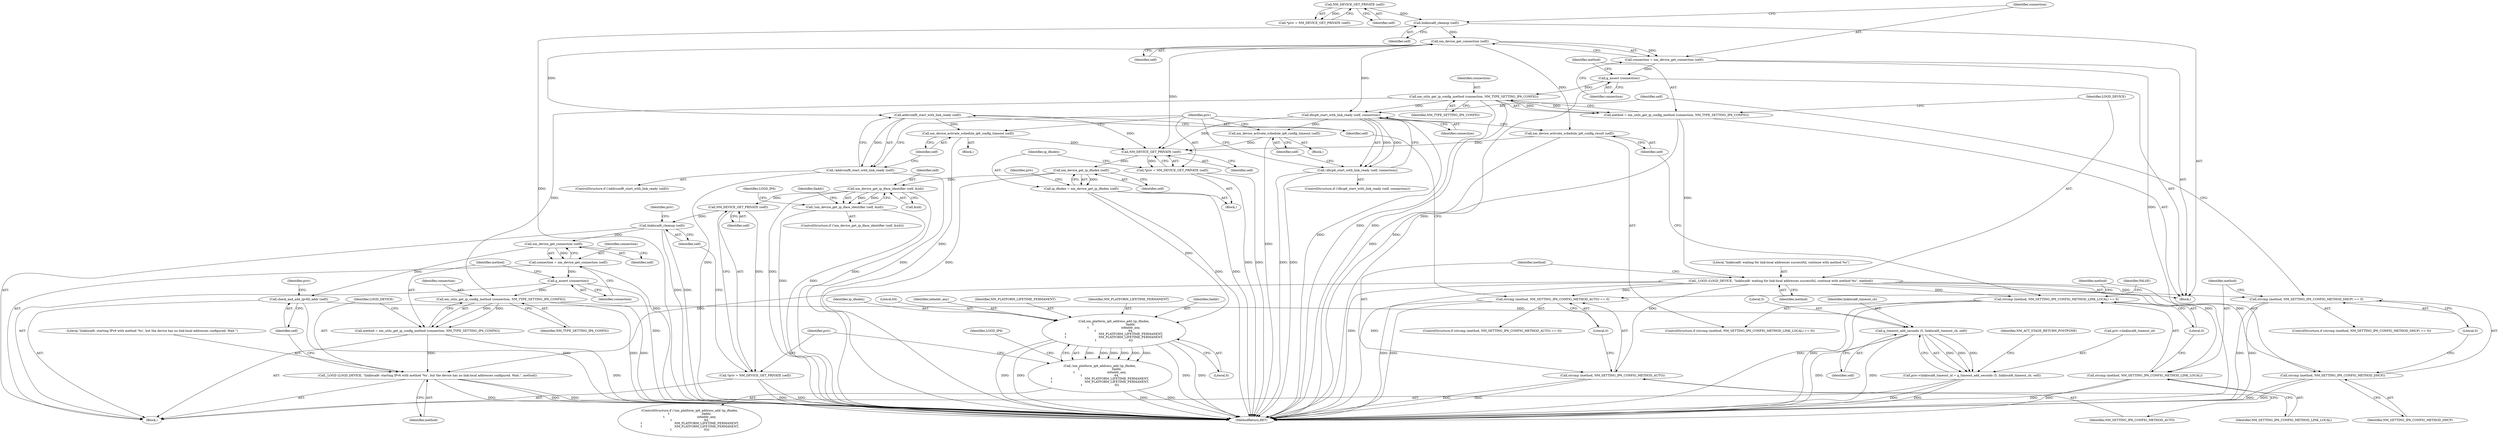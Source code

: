 digraph "0_NetworkManager_d5fc88e573fa58b93034b04d35a2454f5d28cad9@API" {
"1006837" [label="(Call,nm_device_get_connection (self))"];
"1006833" [label="(Call,linklocal6_cleanup (self))"];
"1006819" [label="(Call,NM_DEVICE_GET_PRIVATE (self))"];
"1006835" [label="(Call,connection = nm_device_get_connection (self))"];
"1006839" [label="(Call,g_assert (connection))"];
"1006843" [label="(Call,nm_utils_get_ip_config_method (connection, NM_TYPE_SETTING_IP6_CONFIG))"];
"1006841" [label="(Call,method = nm_utils_get_ip_config_method (connection, NM_TYPE_SETTING_IP6_CONFIG))"];
"1006846" [label="(Call,_LOGD (LOGD_DEVICE, \"linklocal6: waiting for link-local addresses successful, continue with method %s\", method))"];
"1006851" [label="(Call,strcmp (method, NM_SETTING_IP6_CONFIG_METHOD_AUTO) == 0)"];
"1006852" [label="(Call,strcmp (method, NM_SETTING_IP6_CONFIG_METHOD_AUTO))"];
"1006866" [label="(Call,strcmp (method, NM_SETTING_IP6_CONFIG_METHOD_DHCP) == 0)"];
"1006867" [label="(Call,strcmp (method, NM_SETTING_IP6_CONFIG_METHOD_DHCP))"];
"1006882" [label="(Call,strcmp (method, NM_SETTING_IP6_CONFIG_METHOD_LINK_LOCAL) == 0)"];
"1006883" [label="(Call,strcmp (method, NM_SETTING_IP6_CONFIG_METHOD_LINK_LOCAL))"];
"1007034" [label="(Call,_LOGD (LOGD_DEVICE, \"linklocal6: starting IPv6 with method '%s', but the device has no link-local addresses configured. Wait.\", method))"];
"1006874" [label="(Call,dhcp6_start_with_link_ready (self, connection))"];
"1006873" [label="(Call,!dhcp6_start_with_link_ready (self, connection))"];
"1006878" [label="(Call,nm_device_activate_schedule_ip6_config_timeout (self))"];
"1006896" [label="(Call,NM_DEVICE_GET_PRIVATE (self))"];
"1006894" [label="(Call,*priv = NM_DEVICE_GET_PRIVATE (self))"];
"1006901" [label="(Call,nm_device_get_ip_ifindex (self))"];
"1006899" [label="(Call,ip_ifindex = nm_device_get_ip_ifindex (self))"];
"1006989" [label="(Call,nm_platform_ip6_address_add (ip_ifindex,\n\t                                  lladdr,\n\t                                  in6addr_any,\n\t                                  64,\n\t                                  NM_PLATFORM_LIFETIME_PERMANENT,\n\t                                  NM_PLATFORM_LIFETIME_PERMANENT,\n\t                                  0))"];
"1006988" [label="(Call,!nm_platform_ip6_address_add (ip_ifindex,\n\t                                  lladdr,\n\t                                  in6addr_any,\n\t                                  64,\n\t                                  NM_PLATFORM_LIFETIME_PERMANENT,\n\t                                  NM_PLATFORM_LIFETIME_PERMANENT,\n\t                                  0))"];
"1006953" [label="(Call,nm_device_get_ip_iface_identifier (self, &iid))"];
"1006952" [label="(Call,!nm_device_get_ip_iface_identifier (self, &iid))"];
"1007009" [label="(Call,NM_DEVICE_GET_PRIVATE (self))"];
"1007007" [label="(Call,*priv = NM_DEVICE_GET_PRIVATE (self))"];
"1007013" [label="(Call,linklocal6_cleanup (self))"];
"1007025" [label="(Call,nm_device_get_connection (self))"];
"1007023" [label="(Call,connection = nm_device_get_connection (self))"];
"1007027" [label="(Call,g_assert (connection))"];
"1007031" [label="(Call,nm_utils_get_ip_config_method (connection, NM_TYPE_SETTING_IP6_CONFIG))"];
"1007029" [label="(Call,method = nm_utils_get_ip_config_method (connection, NM_TYPE_SETTING_IP6_CONFIG))"];
"1007038" [label="(Call,check_and_add_ipv6ll_addr (self))"];
"1007044" [label="(Call,g_timeout_add_seconds (5, linklocal6_timeout_cb, self))"];
"1007040" [label="(Call,priv->linklocal6_timeout_id = g_timeout_add_seconds (5, linklocal6_timeout_cb, self))"];
"1006859" [label="(Call,addrconf6_start_with_link_ready (self))"];
"1006858" [label="(Call,!addrconf6_start_with_link_ready (self))"];
"1006862" [label="(Call,nm_device_activate_schedule_ip6_config_timeout (self))"];
"1006887" [label="(Call,nm_device_activate_schedule_ip6_config_result (self))"];
"1006844" [label="(Identifier,connection)"];
"1006888" [label="(Identifier,self)"];
"1007049" [label="(Identifier,NM_ACT_STAGE_RETURN_POSTPONE)"];
"1006835" [label="(Call,connection = nm_device_get_connection (self))"];
"1007013" [label="(Call,linklocal6_cleanup (self))"];
"1007026" [label="(Identifier,self)"];
"1006875" [label="(Identifier,self)"];
"1006850" [label="(ControlStructure,if (strcmp (method, NM_SETTING_IP6_CONFIG_METHOD_AUTO) == 0))"];
"1006987" [label="(ControlStructure,if (!nm_platform_ip6_address_add (ip_ifindex,\n\t                                  lladdr,\n\t                                  in6addr_any,\n\t                                  64,\n\t                                  NM_PLATFORM_LIFETIME_PERMANENT,\n\t                                  NM_PLATFORM_LIFETIME_PERMANENT,\n\t                                  0)))"];
"1007014" [label="(Identifier,self)"];
"1006953" [label="(Call,nm_device_get_ip_iface_identifier (self, &iid))"];
"1006992" [label="(Identifier,in6addr_any)"];
"1007037" [label="(Identifier,method)"];
"1006866" [label="(Call,strcmp (method, NM_SETTING_IP6_CONFIG_METHOD_DHCP) == 0)"];
"1006988" [label="(Call,!nm_platform_ip6_address_add (ip_ifindex,\n\t                                  lladdr,\n\t                                  in6addr_any,\n\t                                  64,\n\t                                  NM_PLATFORM_LIFETIME_PERMANENT,\n\t                                  NM_PLATFORM_LIFETIME_PERMANENT,\n\t                                  0))"];
"1006894" [label="(Call,*priv = NM_DEVICE_GET_PRIVATE (self))"];
"1006891" [label="(Identifier,FALSE)"];
"1007035" [label="(Identifier,LOGD_DEVICE)"];
"1006878" [label="(Call,nm_device_activate_schedule_ip6_config_timeout (self))"];
"1006884" [label="(Identifier,method)"];
"1006999" [label="(Identifier,LOGD_IP6)"];
"1006842" [label="(Identifier,method)"];
"1006964" [label="(Identifier,lladdr)"];
"1007047" [label="(Identifier,self)"];
"1007033" [label="(Identifier,NM_TYPE_SETTING_IP6_CONFIG)"];
"1006863" [label="(Identifier,self)"];
"1006833" [label="(Call,linklocal6_cleanup (self))"];
"1006995" [label="(Identifier,NM_PLATFORM_LIFETIME_PERMANENT)"];
"1007041" [label="(Call,priv->linklocal6_timeout_id)"];
"1006837" [label="(Call,nm_device_get_connection (self))"];
"1007028" [label="(Identifier,connection)"];
"1006862" [label="(Call,nm_device_activate_schedule_ip6_config_timeout (self))"];
"1006896" [label="(Call,NM_DEVICE_GET_PRIVATE (self))"];
"1006846" [label="(Call,_LOGD (LOGD_DEVICE, \"linklocal6: waiting for link-local addresses successful, continue with method %s\", method))"];
"1007024" [label="(Identifier,connection)"];
"1006865" [label="(ControlStructure,if (strcmp (method, NM_SETTING_IP6_CONFIG_METHOD_DHCP) == 0))"];
"1006901" [label="(Call,nm_device_get_ip_ifindex (self))"];
"1007029" [label="(Call,method = nm_utils_get_ip_config_method (connection, NM_TYPE_SETTING_IP6_CONFIG))"];
"1006959" [label="(Identifier,LOGD_IP6)"];
"1006853" [label="(Identifier,method)"];
"1006996" [label="(Literal,0)"];
"1006839" [label="(Call,g_assert (connection))"];
"1007045" [label="(Literal,5)"];
"1006858" [label="(Call,!addrconf6_start_with_link_ready (self))"];
"1006817" [label="(Call,*priv = NM_DEVICE_GET_PRIVATE (self))"];
"1006951" [label="(ControlStructure,if (!nm_device_get_ip_iface_identifier (self, &iid)))"];
"1007034" [label="(Call,_LOGD (LOGD_DEVICE, \"linklocal6: starting IPv6 with method '%s', but the device has no link-local addresses configured. Wait.\", method))"];
"1007031" [label="(Call,nm_utils_get_ip_config_method (connection, NM_TYPE_SETTING_IP6_CONFIG))"];
"1007025" [label="(Call,nm_device_get_connection (self))"];
"1007007" [label="(Call,*priv = NM_DEVICE_GET_PRIVATE (self))"];
"1006892" [label="(Block,)"];
"1006868" [label="(Identifier,method)"];
"1006854" [label="(Identifier,NM_SETTING_IP6_CONFIG_METHOD_AUTO)"];
"1007040" [label="(Call,priv->linklocal6_timeout_id = g_timeout_add_seconds (5, linklocal6_timeout_cb, self))"];
"1006848" [label="(Literal,\"linklocal6: waiting for link-local addresses successful, continue with method %s\")"];
"1006879" [label="(Identifier,self)"];
"1006857" [label="(ControlStructure,if (!addrconf6_start_with_link_ready (self)))"];
"1006820" [label="(Identifier,self)"];
"1006861" [label="(Block,)"];
"1007030" [label="(Identifier,method)"];
"1007009" [label="(Call,NM_DEVICE_GET_PRIVATE (self))"];
"1006860" [label="(Identifier,self)"];
"1006872" [label="(ControlStructure,if (!dhcp6_start_with_link_ready (self, connection)))"];
"1007023" [label="(Call,connection = nm_device_get_connection (self))"];
"1006886" [label="(Literal,0)"];
"1007005" [label="(Block,)"];
"1006902" [label="(Identifier,self)"];
"1007018" [label="(Identifier,priv)"];
"1006994" [label="(Identifier,NM_PLATFORM_LIFETIME_PERMANENT)"];
"1006834" [label="(Identifier,self)"];
"1006851" [label="(Call,strcmp (method, NM_SETTING_IP6_CONFIG_METHOD_AUTO) == 0)"];
"1006815" [label="(Block,)"];
"1006910" [label="(Identifier,priv)"];
"1006867" [label="(Call,strcmp (method, NM_SETTING_IP6_CONFIG_METHOD_DHCP))"];
"1007036" [label="(Literal,\"linklocal6: starting IPv6 with method '%s', but the device has no link-local addresses configured. Wait.\")"];
"1007039" [label="(Identifier,self)"];
"1006991" [label="(Identifier,lladdr)"];
"1006876" [label="(Identifier,connection)"];
"1006869" [label="(Identifier,NM_SETTING_IP6_CONFIG_METHOD_DHCP)"];
"1006877" [label="(Block,)"];
"1006843" [label="(Call,nm_utils_get_ip_config_method (connection, NM_TYPE_SETTING_IP6_CONFIG))"];
"1006885" [label="(Identifier,NM_SETTING_IP6_CONFIG_METHOD_LINK_LOCAL)"];
"1007046" [label="(Identifier,linklocal6_timeout_cb)"];
"1007008" [label="(Identifier,priv)"];
"1007044" [label="(Call,g_timeout_add_seconds (5, linklocal6_timeout_cb, self))"];
"1006874" [label="(Call,dhcp6_start_with_link_ready (self, connection))"];
"1006952" [label="(Call,!nm_device_get_ip_iface_identifier (self, &iid))"];
"1006955" [label="(Call,&iid)"];
"1006897" [label="(Identifier,self)"];
"1007027" [label="(Call,g_assert (connection))"];
"1006887" [label="(Call,nm_device_activate_schedule_ip6_config_result (self))"];
"1006855" [label="(Literal,0)"];
"1006859" [label="(Call,addrconf6_start_with_link_ready (self))"];
"1006990" [label="(Identifier,ip_ifindex)"];
"1007368" [label="(MethodReturn,RET)"];
"1006819" [label="(Call,NM_DEVICE_GET_PRIVATE (self))"];
"1006881" [label="(ControlStructure,if (strcmp (method, NM_SETTING_IP6_CONFIG_METHOD_LINK_LOCAL) == 0))"];
"1006989" [label="(Call,nm_platform_ip6_address_add (ip_ifindex,\n\t                                  lladdr,\n\t                                  in6addr_any,\n\t                                  64,\n\t                                  NM_PLATFORM_LIFETIME_PERMANENT,\n\t                                  NM_PLATFORM_LIFETIME_PERMANENT,\n\t                                  0))"];
"1006847" [label="(Identifier,LOGD_DEVICE)"];
"1006836" [label="(Identifier,connection)"];
"1007038" [label="(Call,check_and_add_ipv6ll_addr (self))"];
"1006900" [label="(Identifier,ip_ifindex)"];
"1007010" [label="(Identifier,self)"];
"1006873" [label="(Call,!dhcp6_start_with_link_ready (self, connection))"];
"1006899" [label="(Call,ip_ifindex = nm_device_get_ip_ifindex (self))"];
"1007042" [label="(Identifier,priv)"];
"1006849" [label="(Identifier,method)"];
"1006840" [label="(Identifier,connection)"];
"1006882" [label="(Call,strcmp (method, NM_SETTING_IP6_CONFIG_METHOD_LINK_LOCAL) == 0)"];
"1006845" [label="(Identifier,NM_TYPE_SETTING_IP6_CONFIG)"];
"1006852" [label="(Call,strcmp (method, NM_SETTING_IP6_CONFIG_METHOD_AUTO))"];
"1006993" [label="(Literal,64)"];
"1007032" [label="(Identifier,connection)"];
"1006838" [label="(Identifier,self)"];
"1006954" [label="(Identifier,self)"];
"1006870" [label="(Literal,0)"];
"1006895" [label="(Identifier,priv)"];
"1006841" [label="(Call,method = nm_utils_get_ip_config_method (connection, NM_TYPE_SETTING_IP6_CONFIG))"];
"1006883" [label="(Call,strcmp (method, NM_SETTING_IP6_CONFIG_METHOD_LINK_LOCAL))"];
"1006837" -> "1006835"  [label="AST: "];
"1006837" -> "1006838"  [label="CFG: "];
"1006838" -> "1006837"  [label="AST: "];
"1006835" -> "1006837"  [label="CFG: "];
"1006837" -> "1006835"  [label="DDG: "];
"1006833" -> "1006837"  [label="DDG: "];
"1006837" -> "1006859"  [label="DDG: "];
"1006837" -> "1006874"  [label="DDG: "];
"1006837" -> "1006887"  [label="DDG: "];
"1006837" -> "1006896"  [label="DDG: "];
"1006833" -> "1006815"  [label="AST: "];
"1006833" -> "1006834"  [label="CFG: "];
"1006834" -> "1006833"  [label="AST: "];
"1006836" -> "1006833"  [label="CFG: "];
"1006833" -> "1007368"  [label="DDG: "];
"1006819" -> "1006833"  [label="DDG: "];
"1006819" -> "1006817"  [label="AST: "];
"1006819" -> "1006820"  [label="CFG: "];
"1006820" -> "1006819"  [label="AST: "];
"1006817" -> "1006819"  [label="CFG: "];
"1006819" -> "1006817"  [label="DDG: "];
"1006835" -> "1006815"  [label="AST: "];
"1006836" -> "1006835"  [label="AST: "];
"1006840" -> "1006835"  [label="CFG: "];
"1006835" -> "1007368"  [label="DDG: "];
"1006835" -> "1006839"  [label="DDG: "];
"1006839" -> "1006815"  [label="AST: "];
"1006839" -> "1006840"  [label="CFG: "];
"1006840" -> "1006839"  [label="AST: "];
"1006842" -> "1006839"  [label="CFG: "];
"1006839" -> "1007368"  [label="DDG: "];
"1006839" -> "1006843"  [label="DDG: "];
"1006843" -> "1006841"  [label="AST: "];
"1006843" -> "1006845"  [label="CFG: "];
"1006844" -> "1006843"  [label="AST: "];
"1006845" -> "1006843"  [label="AST: "];
"1006841" -> "1006843"  [label="CFG: "];
"1006843" -> "1007368"  [label="DDG: "];
"1006843" -> "1007368"  [label="DDG: "];
"1006843" -> "1006841"  [label="DDG: "];
"1006843" -> "1006841"  [label="DDG: "];
"1006843" -> "1006874"  [label="DDG: "];
"1006843" -> "1007031"  [label="DDG: "];
"1006841" -> "1006815"  [label="AST: "];
"1006842" -> "1006841"  [label="AST: "];
"1006847" -> "1006841"  [label="CFG: "];
"1006841" -> "1007368"  [label="DDG: "];
"1006841" -> "1006846"  [label="DDG: "];
"1006846" -> "1006815"  [label="AST: "];
"1006846" -> "1006849"  [label="CFG: "];
"1006847" -> "1006846"  [label="AST: "];
"1006848" -> "1006846"  [label="AST: "];
"1006849" -> "1006846"  [label="AST: "];
"1006853" -> "1006846"  [label="CFG: "];
"1006846" -> "1007368"  [label="DDG: "];
"1006846" -> "1007368"  [label="DDG: "];
"1006846" -> "1006851"  [label="DDG: "];
"1006846" -> "1006852"  [label="DDG: "];
"1006846" -> "1006866"  [label="DDG: "];
"1006846" -> "1006867"  [label="DDG: "];
"1006846" -> "1006882"  [label="DDG: "];
"1006846" -> "1006883"  [label="DDG: "];
"1006846" -> "1007034"  [label="DDG: "];
"1006851" -> "1006850"  [label="AST: "];
"1006851" -> "1006855"  [label="CFG: "];
"1006852" -> "1006851"  [label="AST: "];
"1006855" -> "1006851"  [label="AST: "];
"1006860" -> "1006851"  [label="CFG: "];
"1006868" -> "1006851"  [label="CFG: "];
"1006851" -> "1007368"  [label="DDG: "];
"1006851" -> "1007368"  [label="DDG: "];
"1006852" -> "1006854"  [label="CFG: "];
"1006853" -> "1006852"  [label="AST: "];
"1006854" -> "1006852"  [label="AST: "];
"1006855" -> "1006852"  [label="CFG: "];
"1006852" -> "1007368"  [label="DDG: "];
"1006852" -> "1007368"  [label="DDG: "];
"1006866" -> "1006865"  [label="AST: "];
"1006866" -> "1006870"  [label="CFG: "];
"1006867" -> "1006866"  [label="AST: "];
"1006870" -> "1006866"  [label="AST: "];
"1006875" -> "1006866"  [label="CFG: "];
"1006884" -> "1006866"  [label="CFG: "];
"1006866" -> "1007368"  [label="DDG: "];
"1006866" -> "1007368"  [label="DDG: "];
"1006867" -> "1006869"  [label="CFG: "];
"1006868" -> "1006867"  [label="AST: "];
"1006869" -> "1006867"  [label="AST: "];
"1006870" -> "1006867"  [label="CFG: "];
"1006867" -> "1007368"  [label="DDG: "];
"1006867" -> "1007368"  [label="DDG: "];
"1006882" -> "1006881"  [label="AST: "];
"1006882" -> "1006886"  [label="CFG: "];
"1006883" -> "1006882"  [label="AST: "];
"1006886" -> "1006882"  [label="AST: "];
"1006888" -> "1006882"  [label="CFG: "];
"1006891" -> "1006882"  [label="CFG: "];
"1006882" -> "1007368"  [label="DDG: "];
"1006882" -> "1007368"  [label="DDG: "];
"1006883" -> "1006885"  [label="CFG: "];
"1006884" -> "1006883"  [label="AST: "];
"1006885" -> "1006883"  [label="AST: "];
"1006886" -> "1006883"  [label="CFG: "];
"1006883" -> "1007368"  [label="DDG: "];
"1006883" -> "1007368"  [label="DDG: "];
"1007034" -> "1007005"  [label="AST: "];
"1007034" -> "1007037"  [label="CFG: "];
"1007035" -> "1007034"  [label="AST: "];
"1007036" -> "1007034"  [label="AST: "];
"1007037" -> "1007034"  [label="AST: "];
"1007039" -> "1007034"  [label="CFG: "];
"1007034" -> "1007368"  [label="DDG: "];
"1007034" -> "1007368"  [label="DDG: "];
"1007034" -> "1007368"  [label="DDG: "];
"1007029" -> "1007034"  [label="DDG: "];
"1006874" -> "1006873"  [label="AST: "];
"1006874" -> "1006876"  [label="CFG: "];
"1006875" -> "1006874"  [label="AST: "];
"1006876" -> "1006874"  [label="AST: "];
"1006873" -> "1006874"  [label="CFG: "];
"1006874" -> "1007368"  [label="DDG: "];
"1006874" -> "1006873"  [label="DDG: "];
"1006874" -> "1006873"  [label="DDG: "];
"1006874" -> "1006878"  [label="DDG: "];
"1006874" -> "1006896"  [label="DDG: "];
"1006873" -> "1006872"  [label="AST: "];
"1006879" -> "1006873"  [label="CFG: "];
"1006895" -> "1006873"  [label="CFG: "];
"1006873" -> "1007368"  [label="DDG: "];
"1006873" -> "1007368"  [label="DDG: "];
"1006878" -> "1006877"  [label="AST: "];
"1006878" -> "1006879"  [label="CFG: "];
"1006879" -> "1006878"  [label="AST: "];
"1006895" -> "1006878"  [label="CFG: "];
"1006878" -> "1007368"  [label="DDG: "];
"1006878" -> "1006896"  [label="DDG: "];
"1006896" -> "1006894"  [label="AST: "];
"1006896" -> "1006897"  [label="CFG: "];
"1006897" -> "1006896"  [label="AST: "];
"1006894" -> "1006896"  [label="CFG: "];
"1006896" -> "1006894"  [label="DDG: "];
"1006887" -> "1006896"  [label="DDG: "];
"1006859" -> "1006896"  [label="DDG: "];
"1006862" -> "1006896"  [label="DDG: "];
"1006896" -> "1006901"  [label="DDG: "];
"1006894" -> "1006892"  [label="AST: "];
"1006895" -> "1006894"  [label="AST: "];
"1006900" -> "1006894"  [label="CFG: "];
"1006894" -> "1007368"  [label="DDG: "];
"1006894" -> "1007368"  [label="DDG: "];
"1006901" -> "1006899"  [label="AST: "];
"1006901" -> "1006902"  [label="CFG: "];
"1006902" -> "1006901"  [label="AST: "];
"1006899" -> "1006901"  [label="CFG: "];
"1006901" -> "1007368"  [label="DDG: "];
"1006901" -> "1006899"  [label="DDG: "];
"1006901" -> "1006953"  [label="DDG: "];
"1006899" -> "1006892"  [label="AST: "];
"1006900" -> "1006899"  [label="AST: "];
"1006910" -> "1006899"  [label="CFG: "];
"1006899" -> "1007368"  [label="DDG: "];
"1006899" -> "1007368"  [label="DDG: "];
"1006899" -> "1006989"  [label="DDG: "];
"1006989" -> "1006988"  [label="AST: "];
"1006989" -> "1006996"  [label="CFG: "];
"1006990" -> "1006989"  [label="AST: "];
"1006991" -> "1006989"  [label="AST: "];
"1006992" -> "1006989"  [label="AST: "];
"1006993" -> "1006989"  [label="AST: "];
"1006994" -> "1006989"  [label="AST: "];
"1006995" -> "1006989"  [label="AST: "];
"1006996" -> "1006989"  [label="AST: "];
"1006988" -> "1006989"  [label="CFG: "];
"1006989" -> "1007368"  [label="DDG: "];
"1006989" -> "1007368"  [label="DDG: "];
"1006989" -> "1007368"  [label="DDG: "];
"1006989" -> "1007368"  [label="DDG: "];
"1006989" -> "1006988"  [label="DDG: "];
"1006989" -> "1006988"  [label="DDG: "];
"1006989" -> "1006988"  [label="DDG: "];
"1006989" -> "1006988"  [label="DDG: "];
"1006989" -> "1006988"  [label="DDG: "];
"1006989" -> "1006988"  [label="DDG: "];
"1006988" -> "1006987"  [label="AST: "];
"1006999" -> "1006988"  [label="CFG: "];
"1007008" -> "1006988"  [label="CFG: "];
"1006988" -> "1007368"  [label="DDG: "];
"1006988" -> "1007368"  [label="DDG: "];
"1006953" -> "1006952"  [label="AST: "];
"1006953" -> "1006955"  [label="CFG: "];
"1006954" -> "1006953"  [label="AST: "];
"1006955" -> "1006953"  [label="AST: "];
"1006952" -> "1006953"  [label="CFG: "];
"1006953" -> "1007368"  [label="DDG: "];
"1006953" -> "1007368"  [label="DDG: "];
"1006953" -> "1006952"  [label="DDG: "];
"1006953" -> "1006952"  [label="DDG: "];
"1006953" -> "1007009"  [label="DDG: "];
"1006952" -> "1006951"  [label="AST: "];
"1006959" -> "1006952"  [label="CFG: "];
"1006964" -> "1006952"  [label="CFG: "];
"1006952" -> "1007368"  [label="DDG: "];
"1006952" -> "1007368"  [label="DDG: "];
"1007009" -> "1007007"  [label="AST: "];
"1007009" -> "1007010"  [label="CFG: "];
"1007010" -> "1007009"  [label="AST: "];
"1007007" -> "1007009"  [label="CFG: "];
"1007009" -> "1007007"  [label="DDG: "];
"1007009" -> "1007013"  [label="DDG: "];
"1007007" -> "1007005"  [label="AST: "];
"1007008" -> "1007007"  [label="AST: "];
"1007014" -> "1007007"  [label="CFG: "];
"1007007" -> "1007368"  [label="DDG: "];
"1007007" -> "1007368"  [label="DDG: "];
"1007013" -> "1007005"  [label="AST: "];
"1007013" -> "1007014"  [label="CFG: "];
"1007014" -> "1007013"  [label="AST: "];
"1007018" -> "1007013"  [label="CFG: "];
"1007013" -> "1007368"  [label="DDG: "];
"1007013" -> "1007368"  [label="DDG: "];
"1007013" -> "1007025"  [label="DDG: "];
"1007025" -> "1007023"  [label="AST: "];
"1007025" -> "1007026"  [label="CFG: "];
"1007026" -> "1007025"  [label="AST: "];
"1007023" -> "1007025"  [label="CFG: "];
"1007025" -> "1007023"  [label="DDG: "];
"1007025" -> "1007038"  [label="DDG: "];
"1007023" -> "1007005"  [label="AST: "];
"1007024" -> "1007023"  [label="AST: "];
"1007028" -> "1007023"  [label="CFG: "];
"1007023" -> "1007368"  [label="DDG: "];
"1007023" -> "1007027"  [label="DDG: "];
"1007027" -> "1007005"  [label="AST: "];
"1007027" -> "1007028"  [label="CFG: "];
"1007028" -> "1007027"  [label="AST: "];
"1007030" -> "1007027"  [label="CFG: "];
"1007027" -> "1007368"  [label="DDG: "];
"1007027" -> "1007031"  [label="DDG: "];
"1007031" -> "1007029"  [label="AST: "];
"1007031" -> "1007033"  [label="CFG: "];
"1007032" -> "1007031"  [label="AST: "];
"1007033" -> "1007031"  [label="AST: "];
"1007029" -> "1007031"  [label="CFG: "];
"1007031" -> "1007368"  [label="DDG: "];
"1007031" -> "1007368"  [label="DDG: "];
"1007031" -> "1007029"  [label="DDG: "];
"1007031" -> "1007029"  [label="DDG: "];
"1007029" -> "1007005"  [label="AST: "];
"1007030" -> "1007029"  [label="AST: "];
"1007035" -> "1007029"  [label="CFG: "];
"1007029" -> "1007368"  [label="DDG: "];
"1007038" -> "1007005"  [label="AST: "];
"1007038" -> "1007039"  [label="CFG: "];
"1007039" -> "1007038"  [label="AST: "];
"1007042" -> "1007038"  [label="CFG: "];
"1007038" -> "1007368"  [label="DDG: "];
"1007038" -> "1007044"  [label="DDG: "];
"1007044" -> "1007040"  [label="AST: "];
"1007044" -> "1007047"  [label="CFG: "];
"1007045" -> "1007044"  [label="AST: "];
"1007046" -> "1007044"  [label="AST: "];
"1007047" -> "1007044"  [label="AST: "];
"1007040" -> "1007044"  [label="CFG: "];
"1007044" -> "1007368"  [label="DDG: "];
"1007044" -> "1007368"  [label="DDG: "];
"1007044" -> "1007040"  [label="DDG: "];
"1007044" -> "1007040"  [label="DDG: "];
"1007044" -> "1007040"  [label="DDG: "];
"1007040" -> "1007005"  [label="AST: "];
"1007041" -> "1007040"  [label="AST: "];
"1007049" -> "1007040"  [label="CFG: "];
"1007040" -> "1007368"  [label="DDG: "];
"1007040" -> "1007368"  [label="DDG: "];
"1006859" -> "1006858"  [label="AST: "];
"1006859" -> "1006860"  [label="CFG: "];
"1006860" -> "1006859"  [label="AST: "];
"1006858" -> "1006859"  [label="CFG: "];
"1006859" -> "1006858"  [label="DDG: "];
"1006859" -> "1006862"  [label="DDG: "];
"1006858" -> "1006857"  [label="AST: "];
"1006863" -> "1006858"  [label="CFG: "];
"1006895" -> "1006858"  [label="CFG: "];
"1006858" -> "1007368"  [label="DDG: "];
"1006858" -> "1007368"  [label="DDG: "];
"1006862" -> "1006861"  [label="AST: "];
"1006862" -> "1006863"  [label="CFG: "];
"1006863" -> "1006862"  [label="AST: "];
"1006895" -> "1006862"  [label="CFG: "];
"1006862" -> "1007368"  [label="DDG: "];
"1006887" -> "1006881"  [label="AST: "];
"1006887" -> "1006888"  [label="CFG: "];
"1006888" -> "1006887"  [label="AST: "];
"1006895" -> "1006887"  [label="CFG: "];
"1006887" -> "1007368"  [label="DDG: "];
}
